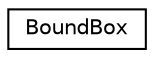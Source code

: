 digraph G
{
  edge [fontname="Helvetica",fontsize="10",labelfontname="Helvetica",labelfontsize="10"];
  node [fontname="Helvetica",fontsize="10",shape=record];
  rankdir=LR;
  Node1 [label="BoundBox",height=0.2,width=0.4,color="black", fillcolor="white", style="filled",URL="$d3/d8a/structBoundBox.html"];
}
